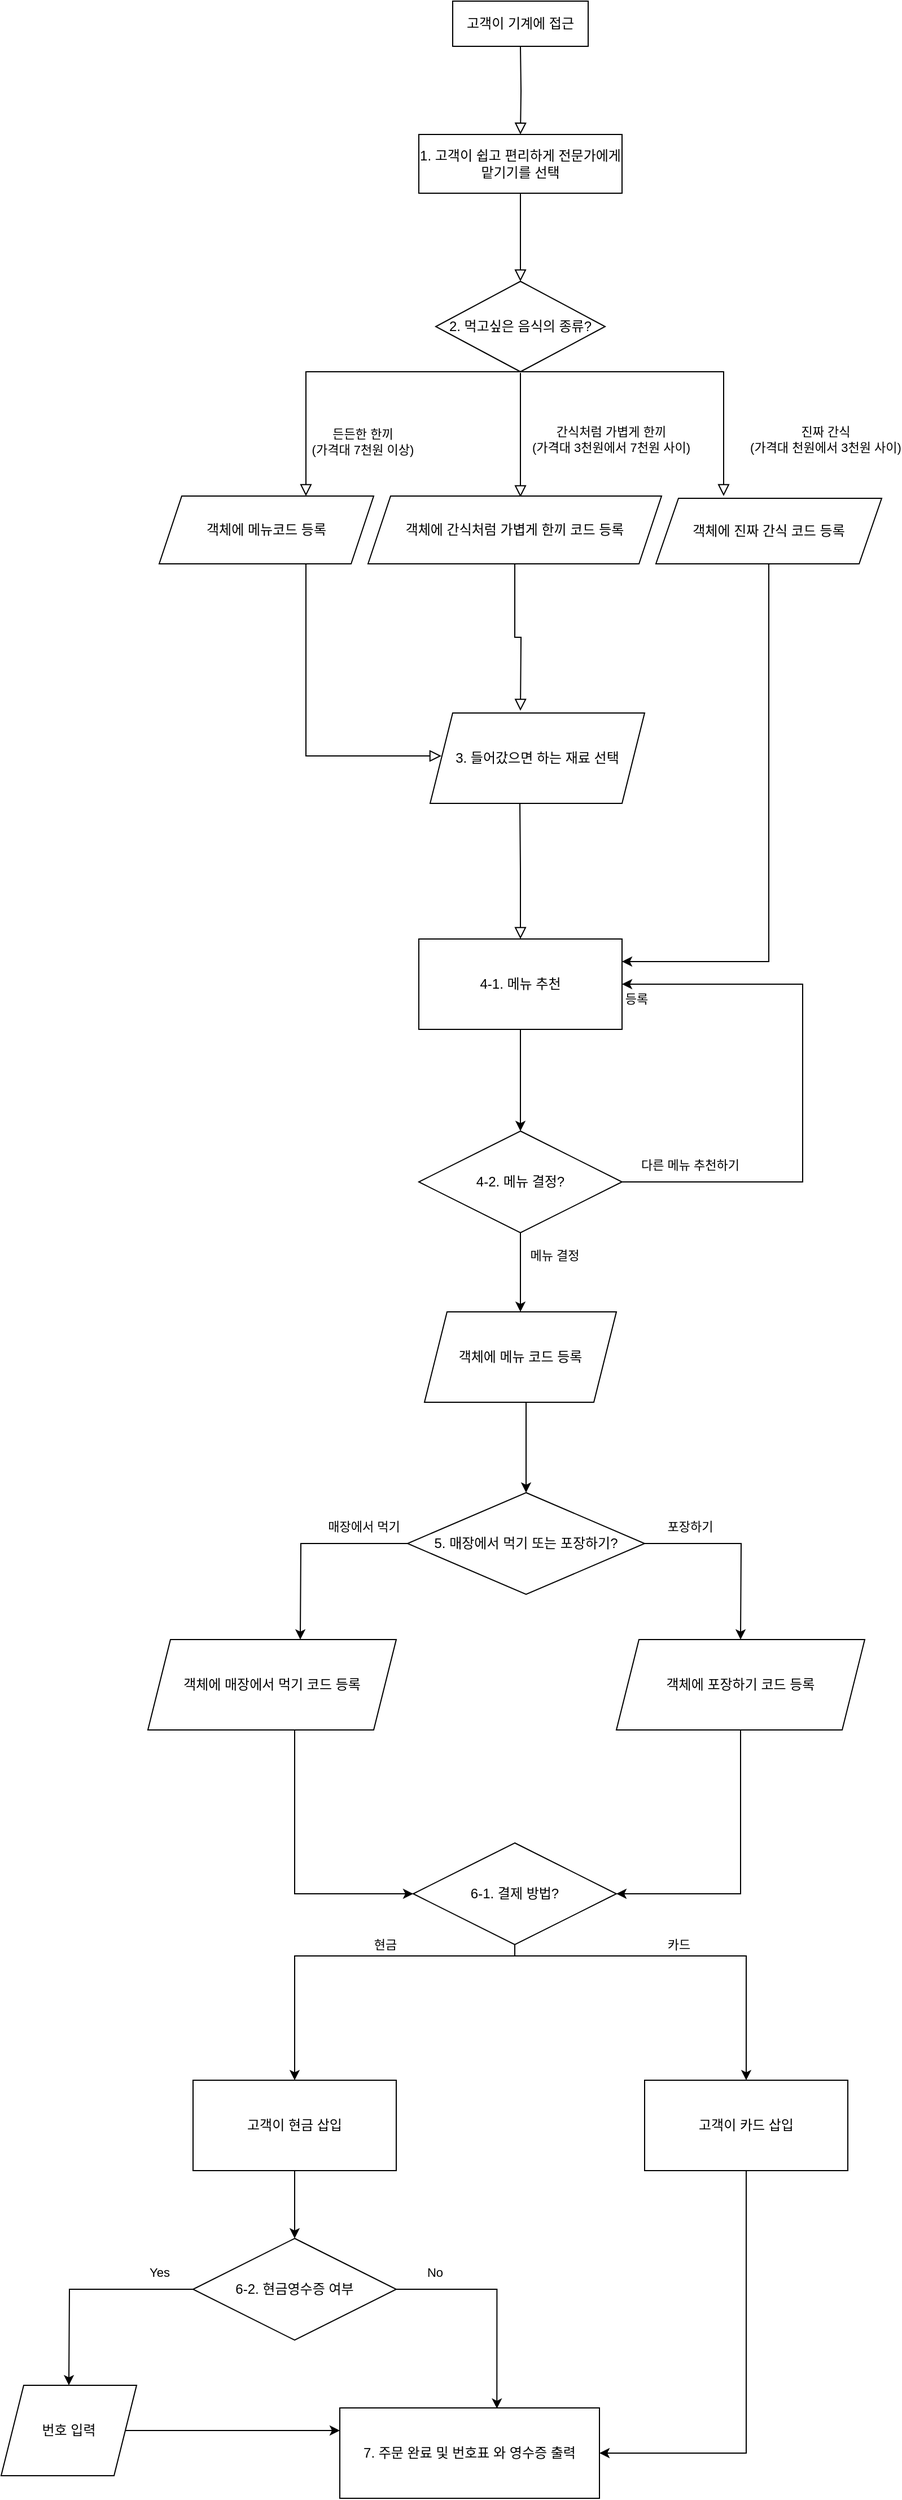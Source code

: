 <mxfile version="13.6.9" type="device"><diagram id="C5RBs43oDa-KdzZeNtuy" name="Page-1"><mxGraphModel dx="1038" dy="580" grid="1" gridSize="10" guides="1" tooltips="1" connect="1" arrows="1" fold="1" page="1" pageScale="1" pageWidth="1654" pageHeight="2336" math="0" shadow="0"><root><mxCell id="WIyWlLk6GJQsqaUBKTNV-0"/><mxCell id="WIyWlLk6GJQsqaUBKTNV-1" parent="WIyWlLk6GJQsqaUBKTNV-0"/><mxCell id="WIyWlLk6GJQsqaUBKTNV-2" value="" style="rounded=0;html=1;jettySize=auto;orthogonalLoop=1;fontSize=11;endArrow=block;endFill=0;endSize=8;strokeWidth=1;shadow=0;labelBackgroundColor=none;edgeStyle=orthogonalEdgeStyle;entryX=0.5;entryY=0;entryDx=0;entryDy=0;" parent="WIyWlLk6GJQsqaUBKTNV-1" source="WIyWlLk6GJQsqaUBKTNV-3" target="yu5xuIW-9C_5yYuw2A9--0" edge="1"><mxGeometry relative="1" as="geometry"><mxPoint x="910" y="78" as="targetPoint"/></mxGeometry></mxCell><mxCell id="WIyWlLk6GJQsqaUBKTNV-3" value="1. 고객이 쉽고 편리하게 전문가에게 맡기기를 선택" style="rounded=0;whiteSpace=wrap;html=1;fontSize=12;glass=0;strokeWidth=1;shadow=0;" parent="WIyWlLk6GJQsqaUBKTNV-1" vertex="1"><mxGeometry x="820" y="178" width="180" height="52" as="geometry"/></mxCell><mxCell id="yu5xuIW-9C_5yYuw2A9--0" value="2. 먹고싶은 음식의 종류?" style="rhombus;whiteSpace=wrap;html=1;" parent="WIyWlLk6GJQsqaUBKTNV-1" vertex="1"><mxGeometry x="835" y="308" width="150" height="80" as="geometry"/></mxCell><mxCell id="yu5xuIW-9C_5yYuw2A9--10" value="진짜 간식&lt;br&gt;(가격대 천원에서 3천원 사이)" style="rounded=0;html=1;jettySize=auto;orthogonalLoop=1;fontSize=11;endArrow=block;endFill=0;endSize=8;strokeWidth=1;shadow=0;labelBackgroundColor=none;edgeStyle=orthogonalEdgeStyle;exitX=0.5;exitY=1;exitDx=0;exitDy=0;" parent="WIyWlLk6GJQsqaUBKTNV-1" source="yu5xuIW-9C_5yYuw2A9--0" edge="1"><mxGeometry x="0.655" y="90" relative="1" as="geometry"><mxPoint as="offset"/><mxPoint x="1190" y="398" as="sourcePoint"/><mxPoint x="1090" y="498" as="targetPoint"/><Array as="points"><mxPoint x="1090" y="388"/></Array></mxGeometry></mxCell><mxCell id="yu5xuIW-9C_5yYuw2A9--11" value="든든한 한끼&lt;br&gt;(가격대 7천원 이상)" style="rounded=0;html=1;jettySize=auto;orthogonalLoop=1;fontSize=11;endArrow=block;endFill=0;endSize=8;strokeWidth=1;shadow=0;labelBackgroundColor=none;edgeStyle=orthogonalEdgeStyle;exitX=0.5;exitY=1;exitDx=0;exitDy=0;" parent="WIyWlLk6GJQsqaUBKTNV-1" source="yu5xuIW-9C_5yYuw2A9--0" edge="1"><mxGeometry x="0.68" y="50" relative="1" as="geometry"><mxPoint as="offset"/><mxPoint x="900" y="388" as="sourcePoint"/><mxPoint x="720" y="498" as="targetPoint"/><Array as="points"><mxPoint x="720" y="388"/></Array></mxGeometry></mxCell><mxCell id="yu5xuIW-9C_5yYuw2A9--12" value="간식처럼 가볍게 한끼&lt;br&gt;(가격대 3천원에서 7천원 사이)" style="rounded=0;html=1;jettySize=auto;orthogonalLoop=1;fontSize=11;endArrow=block;endFill=0;endSize=8;strokeWidth=1;shadow=0;labelBackgroundColor=none;edgeStyle=orthogonalEdgeStyle;exitX=0.5;exitY=1;exitDx=0;exitDy=0;" parent="WIyWlLk6GJQsqaUBKTNV-1" edge="1"><mxGeometry x="0.073" y="80" relative="1" as="geometry"><mxPoint as="offset"/><mxPoint x="910" y="389" as="sourcePoint"/><mxPoint x="910" y="499" as="targetPoint"/></mxGeometry></mxCell><mxCell id="tz0F775s5PYUAlliqknV-12" style="edgeStyle=orthogonalEdgeStyle;rounded=0;orthogonalLoop=1;jettySize=auto;html=1;entryX=1;entryY=0.25;entryDx=0;entryDy=0;" parent="WIyWlLk6GJQsqaUBKTNV-1" source="yu5xuIW-9C_5yYuw2A9--14" target="tz0F775s5PYUAlliqknV-2" edge="1"><mxGeometry relative="1" as="geometry"><Array as="points"><mxPoint x="1130" y="910"/></Array></mxGeometry></mxCell><mxCell id="yu5xuIW-9C_5yYuw2A9--14" value="객체에 진짜 간식 코드 등록" style="shape=parallelogram;perimeter=parallelogramPerimeter;whiteSpace=wrap;html=1;fixedSize=1;spacing=2;" parent="WIyWlLk6GJQsqaUBKTNV-1" vertex="1"><mxGeometry x="1030" y="500" width="200" height="58" as="geometry"/></mxCell><mxCell id="yu5xuIW-9C_5yYuw2A9--15" value="객체에 간식처럼 가볍게 한끼 코드 등록" style="shape=parallelogram;perimeter=parallelogramPerimeter;whiteSpace=wrap;html=1;fixedSize=1;" parent="WIyWlLk6GJQsqaUBKTNV-1" vertex="1"><mxGeometry x="775" y="498" width="260" height="60" as="geometry"/></mxCell><mxCell id="yu5xuIW-9C_5yYuw2A9--16" value="객체에 메뉴코드 등록" style="shape=parallelogram;perimeter=parallelogramPerimeter;whiteSpace=wrap;html=1;fixedSize=1;" parent="WIyWlLk6GJQsqaUBKTNV-1" vertex="1"><mxGeometry x="590" y="498" width="190" height="60" as="geometry"/></mxCell><mxCell id="yu5xuIW-9C_5yYuw2A9--19" value="" style="rounded=0;html=1;jettySize=auto;orthogonalLoop=1;fontSize=11;endArrow=block;endFill=0;endSize=8;strokeWidth=1;shadow=0;labelBackgroundColor=none;edgeStyle=orthogonalEdgeStyle;exitX=0.5;exitY=1;exitDx=0;exitDy=0;" parent="WIyWlLk6GJQsqaUBKTNV-1" source="yu5xuIW-9C_5yYuw2A9--15" edge="1"><mxGeometry x="0.231" y="60" relative="1" as="geometry"><mxPoint as="offset"/><mxPoint x="1100" y="578" as="sourcePoint"/><mxPoint x="910" y="688" as="targetPoint"/><Array as="points"/></mxGeometry></mxCell><mxCell id="yu5xuIW-9C_5yYuw2A9--20" value="" style="rounded=0;html=1;jettySize=auto;orthogonalLoop=1;fontSize=11;endArrow=block;endFill=0;endSize=8;strokeWidth=1;shadow=0;labelBackgroundColor=none;edgeStyle=orthogonalEdgeStyle;exitX=0.5;exitY=1;exitDx=0;exitDy=0;entryX=0;entryY=0.5;entryDx=0;entryDy=0;" parent="WIyWlLk6GJQsqaUBKTNV-1" source="yu5xuIW-9C_5yYuw2A9--16" edge="1"><mxGeometry x="0.544" y="90" relative="1" as="geometry"><mxPoint as="offset"/><mxPoint x="1025" y="618" as="sourcePoint"/><mxPoint x="840" y="728" as="targetPoint"/><Array as="points"><mxPoint x="720" y="728"/></Array></mxGeometry></mxCell><mxCell id="yu5xuIW-9C_5yYuw2A9--21" value="재료 선택 및 코드 등록" style="rounded=0;html=1;jettySize=auto;orthogonalLoop=1;fontSize=11;endArrow=block;endFill=0;endSize=8;strokeWidth=1;shadow=0;labelBackgroundColor=none;edgeStyle=orthogonalEdgeStyle;exitX=0.5;exitY=1;exitDx=0;exitDy=0;entryX=0.5;entryY=0;entryDx=0;entryDy=0;" parent="WIyWlLk6GJQsqaUBKTNV-1" edge="1"><mxGeometry x="0.003" y="-61" relative="1" as="geometry"><mxPoint x="61" y="52" as="offset"/><mxPoint x="909.5" y="768" as="sourcePoint"/><mxPoint x="910" y="890" as="targetPoint"/><Array as="points"/></mxGeometry></mxCell><mxCell id="yu5xuIW-9C_5yYuw2A9--31" value="" style="rounded=0;html=1;jettySize=auto;orthogonalLoop=1;fontSize=11;endArrow=block;endFill=0;endSize=8;strokeWidth=1;shadow=0;labelBackgroundColor=none;edgeStyle=orthogonalEdgeStyle;entryX=0.5;entryY=0;entryDx=0;entryDy=0;" parent="WIyWlLk6GJQsqaUBKTNV-1" target="WIyWlLk6GJQsqaUBKTNV-3" edge="1"><mxGeometry relative="1" as="geometry"><mxPoint x="910" y="100" as="sourcePoint"/><mxPoint x="930" y="328" as="targetPoint"/></mxGeometry></mxCell><mxCell id="yu5xuIW-9C_5yYuw2A9--32" value="고객이 기계에 접근" style="rounded=0;whiteSpace=wrap;html=1;fontSize=12;glass=0;strokeWidth=1;shadow=0;" parent="WIyWlLk6GJQsqaUBKTNV-1" vertex="1"><mxGeometry x="850" y="60" width="120" height="40" as="geometry"/></mxCell><mxCell id="tz0F775s5PYUAlliqknV-1" style="edgeStyle=orthogonalEdgeStyle;rounded=0;orthogonalLoop=1;jettySize=auto;html=1;" parent="WIyWlLk6GJQsqaUBKTNV-1" edge="1"><mxGeometry relative="1" as="geometry"><mxPoint x="910" y="1060" as="targetPoint"/><mxPoint x="910" y="970" as="sourcePoint"/></mxGeometry></mxCell><mxCell id="yu5xuIW-9C_5yYuw2A9--37" value="3. 들어갔으면 하는 재료 선택" style="shape=parallelogram;perimeter=parallelogramPerimeter;whiteSpace=wrap;html=1;fixedSize=1;" parent="WIyWlLk6GJQsqaUBKTNV-1" vertex="1"><mxGeometry x="830" y="690" width="190" height="80" as="geometry"/></mxCell><mxCell id="tz0F775s5PYUAlliqknV-2" value="4-1. 메뉴 추천" style="rounded=0;whiteSpace=wrap;html=1;" parent="WIyWlLk6GJQsqaUBKTNV-1" vertex="1"><mxGeometry x="820" y="890" width="180" height="80" as="geometry"/></mxCell><mxCell id="tz0F775s5PYUAlliqknV-4" value="메뉴 결정" style="edgeStyle=orthogonalEdgeStyle;rounded=0;orthogonalLoop=1;jettySize=auto;html=1;" parent="WIyWlLk6GJQsqaUBKTNV-1" source="tz0F775s5PYUAlliqknV-3" edge="1"><mxGeometry x="-0.429" y="30" relative="1" as="geometry"><mxPoint x="910" y="1220" as="targetPoint"/><mxPoint as="offset"/></mxGeometry></mxCell><mxCell id="tz0F775s5PYUAlliqknV-6" value="다른 메뉴 추천하기" style="edgeStyle=orthogonalEdgeStyle;rounded=0;orthogonalLoop=1;jettySize=auto;html=1;entryX=1;entryY=0.5;entryDx=0;entryDy=0;" parent="WIyWlLk6GJQsqaUBKTNV-1" source="tz0F775s5PYUAlliqknV-3" target="tz0F775s5PYUAlliqknV-2" edge="1"><mxGeometry x="-0.758" y="15" relative="1" as="geometry"><mxPoint x="1160" y="910" as="targetPoint"/><Array as="points"><mxPoint x="1160" y="1105"/><mxPoint x="1160" y="930"/></Array><mxPoint as="offset"/></mxGeometry></mxCell><mxCell id="tz0F775s5PYUAlliqknV-3" value="4-2. 메뉴 결정?" style="rhombus;whiteSpace=wrap;html=1;" parent="WIyWlLk6GJQsqaUBKTNV-1" vertex="1"><mxGeometry x="820" y="1060" width="180" height="90" as="geometry"/></mxCell><mxCell id="tz0F775s5PYUAlliqknV-8" value="매장에서 먹기" style="edgeStyle=orthogonalEdgeStyle;rounded=0;orthogonalLoop=1;jettySize=auto;html=1;" parent="WIyWlLk6GJQsqaUBKTNV-1" source="tz0F775s5PYUAlliqknV-7" edge="1"><mxGeometry x="-0.568" y="-15" relative="1" as="geometry"><mxPoint x="715" y="1510" as="targetPoint"/><mxPoint as="offset"/></mxGeometry></mxCell><mxCell id="tz0F775s5PYUAlliqknV-9" value="포장하기" style="edgeStyle=orthogonalEdgeStyle;rounded=0;orthogonalLoop=1;jettySize=auto;html=1;" parent="WIyWlLk6GJQsqaUBKTNV-1" source="tz0F775s5PYUAlliqknV-7" edge="1"><mxGeometry x="-0.538" y="15" relative="1" as="geometry"><mxPoint x="1105" y="1510" as="targetPoint"/><mxPoint as="offset"/></mxGeometry></mxCell><mxCell id="tz0F775s5PYUAlliqknV-7" value="5. 매장에서 먹기 또는 포장하기?" style="rhombus;whiteSpace=wrap;html=1;" parent="WIyWlLk6GJQsqaUBKTNV-1" vertex="1"><mxGeometry x="810" y="1380" width="210" height="90" as="geometry"/></mxCell><mxCell id="tz0F775s5PYUAlliqknV-13" style="edgeStyle=orthogonalEdgeStyle;rounded=0;orthogonalLoop=1;jettySize=auto;html=1;entryX=0.5;entryY=0;entryDx=0;entryDy=0;" parent="WIyWlLk6GJQsqaUBKTNV-1" source="tz0F775s5PYUAlliqknV-10" target="tz0F775s5PYUAlliqknV-7" edge="1"><mxGeometry relative="1" as="geometry"><Array as="points"><mxPoint x="915" y="1350"/><mxPoint x="915" y="1350"/></Array></mxGeometry></mxCell><mxCell id="tz0F775s5PYUAlliqknV-10" value="객체에 메뉴 코드 등록" style="shape=parallelogram;perimeter=parallelogramPerimeter;whiteSpace=wrap;html=1;fixedSize=1;" parent="WIyWlLk6GJQsqaUBKTNV-1" vertex="1"><mxGeometry x="825" y="1220" width="170" height="80" as="geometry"/></mxCell><mxCell id="tz0F775s5PYUAlliqknV-17" style="edgeStyle=orthogonalEdgeStyle;rounded=0;orthogonalLoop=1;jettySize=auto;html=1;entryX=0;entryY=0.5;entryDx=0;entryDy=0;" parent="WIyWlLk6GJQsqaUBKTNV-1" source="tz0F775s5PYUAlliqknV-14" target="tz0F775s5PYUAlliqknV-16" edge="1"><mxGeometry relative="1" as="geometry"><Array as="points"><mxPoint x="710" y="1735"/></Array></mxGeometry></mxCell><mxCell id="tz0F775s5PYUAlliqknV-14" value="객체에 매장에서 먹기 코드 등록" style="shape=parallelogram;perimeter=parallelogramPerimeter;whiteSpace=wrap;html=1;fixedSize=1;" parent="WIyWlLk6GJQsqaUBKTNV-1" vertex="1"><mxGeometry x="580" y="1510" width="220" height="80" as="geometry"/></mxCell><mxCell id="tz0F775s5PYUAlliqknV-18" style="edgeStyle=orthogonalEdgeStyle;rounded=0;orthogonalLoop=1;jettySize=auto;html=1;entryX=1;entryY=0.5;entryDx=0;entryDy=0;" parent="WIyWlLk6GJQsqaUBKTNV-1" source="tz0F775s5PYUAlliqknV-15" target="tz0F775s5PYUAlliqknV-16" edge="1"><mxGeometry relative="1" as="geometry"/></mxCell><mxCell id="tz0F775s5PYUAlliqknV-15" value="객체에 포장하기 코드 등록" style="shape=parallelogram;perimeter=parallelogramPerimeter;whiteSpace=wrap;html=1;fixedSize=1;" parent="WIyWlLk6GJQsqaUBKTNV-1" vertex="1"><mxGeometry x="995" y="1510" width="220" height="80" as="geometry"/></mxCell><mxCell id="tz0F775s5PYUAlliqknV-24" value="카드" style="edgeStyle=orthogonalEdgeStyle;rounded=0;orthogonalLoop=1;jettySize=auto;html=1;" parent="WIyWlLk6GJQsqaUBKTNV-1" source="tz0F775s5PYUAlliqknV-16" edge="1"><mxGeometry x="-0.046" y="10" relative="1" as="geometry"><mxPoint x="1110" y="1900" as="targetPoint"/><Array as="points"><mxPoint x="905" y="1790"/><mxPoint x="1110" y="1790"/></Array><mxPoint as="offset"/></mxGeometry></mxCell><mxCell id="tz0F775s5PYUAlliqknV-25" value="현금" style="edgeStyle=orthogonalEdgeStyle;rounded=0;orthogonalLoop=1;jettySize=auto;html=1;" parent="WIyWlLk6GJQsqaUBKTNV-1" source="tz0F775s5PYUAlliqknV-16" edge="1"><mxGeometry x="-0.206" y="-10" relative="1" as="geometry"><mxPoint x="710" y="1900" as="targetPoint"/><Array as="points"><mxPoint x="905" y="1790"/><mxPoint x="710" y="1790"/><mxPoint x="710" y="1890"/></Array><mxPoint as="offset"/></mxGeometry></mxCell><mxCell id="tz0F775s5PYUAlliqknV-16" value="6-1. 결제 방법?" style="rhombus;whiteSpace=wrap;html=1;" parent="WIyWlLk6GJQsqaUBKTNV-1" vertex="1"><mxGeometry x="815" y="1690" width="180" height="90" as="geometry"/></mxCell><mxCell id="tz0F775s5PYUAlliqknV-28" style="edgeStyle=orthogonalEdgeStyle;rounded=0;orthogonalLoop=1;jettySize=auto;html=1;" parent="WIyWlLk6GJQsqaUBKTNV-1" source="tz0F775s5PYUAlliqknV-26" edge="1"><mxGeometry relative="1" as="geometry"><mxPoint x="710" y="2040" as="targetPoint"/></mxGeometry></mxCell><mxCell id="tz0F775s5PYUAlliqknV-26" value="고객이 현금 삽입" style="rounded=0;whiteSpace=wrap;html=1;" parent="WIyWlLk6GJQsqaUBKTNV-1" vertex="1"><mxGeometry x="620" y="1900" width="180" height="80" as="geometry"/></mxCell><mxCell id="tz0F775s5PYUAlliqknV-33" style="edgeStyle=orthogonalEdgeStyle;rounded=0;orthogonalLoop=1;jettySize=auto;html=1;entryX=1;entryY=0.5;entryDx=0;entryDy=0;" parent="WIyWlLk6GJQsqaUBKTNV-1" source="tz0F775s5PYUAlliqknV-27" target="tz0F775s5PYUAlliqknV-35" edge="1"><mxGeometry relative="1" as="geometry"><mxPoint x="920" y="2170" as="targetPoint"/><Array as="points"><mxPoint x="1110" y="2230"/></Array></mxGeometry></mxCell><mxCell id="tz0F775s5PYUAlliqknV-27" value="고객이 카드 삽입" style="rounded=0;whiteSpace=wrap;html=1;" parent="WIyWlLk6GJQsqaUBKTNV-1" vertex="1"><mxGeometry x="1020" y="1900" width="180" height="80" as="geometry"/></mxCell><mxCell id="tz0F775s5PYUAlliqknV-30" value="Yes" style="edgeStyle=orthogonalEdgeStyle;rounded=0;orthogonalLoop=1;jettySize=auto;html=1;" parent="WIyWlLk6GJQsqaUBKTNV-1" source="tz0F775s5PYUAlliqknV-29" edge="1"><mxGeometry x="-0.692" y="-15" relative="1" as="geometry"><mxPoint x="510" y="2170" as="targetPoint"/><mxPoint as="offset"/></mxGeometry></mxCell><mxCell id="tz0F775s5PYUAlliqknV-31" value="No" style="edgeStyle=orthogonalEdgeStyle;rounded=0;orthogonalLoop=1;jettySize=auto;html=1;entryX=0.605;entryY=0.008;entryDx=0;entryDy=0;entryPerimeter=0;" parent="WIyWlLk6GJQsqaUBKTNV-1" source="tz0F775s5PYUAlliqknV-29" target="tz0F775s5PYUAlliqknV-35" edge="1"><mxGeometry x="-0.657" y="15" relative="1" as="geometry"><mxPoint x="890" y="2170" as="targetPoint"/><Array as="points"><mxPoint x="889" y="2085"/></Array><mxPoint as="offset"/></mxGeometry></mxCell><mxCell id="tz0F775s5PYUAlliqknV-29" value="6-2. 현금영수증 여부" style="rhombus;whiteSpace=wrap;html=1;" parent="WIyWlLk6GJQsqaUBKTNV-1" vertex="1"><mxGeometry x="620" y="2040" width="180" height="90" as="geometry"/></mxCell><mxCell id="tz0F775s5PYUAlliqknV-35" value="7. 주문 완료 및 번호표 와 영수증 출력" style="rounded=0;whiteSpace=wrap;html=1;" parent="WIyWlLk6GJQsqaUBKTNV-1" vertex="1"><mxGeometry x="750" y="2190" width="230" height="80" as="geometry"/></mxCell><mxCell id="tz0F775s5PYUAlliqknV-37" style="edgeStyle=orthogonalEdgeStyle;rounded=0;orthogonalLoop=1;jettySize=auto;html=1;entryX=0;entryY=0.25;entryDx=0;entryDy=0;" parent="WIyWlLk6GJQsqaUBKTNV-1" source="tz0F775s5PYUAlliqknV-36" target="tz0F775s5PYUAlliqknV-35" edge="1"><mxGeometry relative="1" as="geometry"/></mxCell><mxCell id="tz0F775s5PYUAlliqknV-36" value="번호 입력" style="shape=parallelogram;perimeter=parallelogramPerimeter;whiteSpace=wrap;html=1;fixedSize=1;" parent="WIyWlLk6GJQsqaUBKTNV-1" vertex="1"><mxGeometry x="450" y="2170" width="120" height="80" as="geometry"/></mxCell></root></mxGraphModel></diagram></mxfile>
